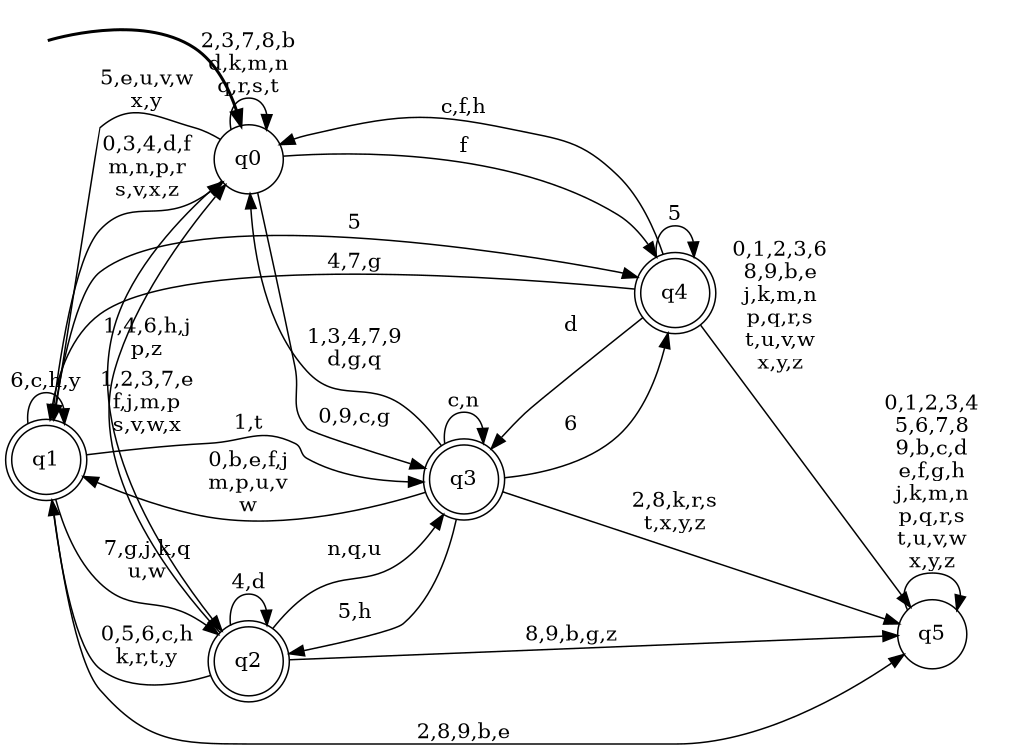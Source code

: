 digraph BlueStar {
__start0 [style = invis, shape = none, label = "", width = 0, height = 0];

rankdir=LR;
size="8,5";

s0 [style="filled", color="black", fillcolor="white" shape="circle", label="q0"];
s1 [style="rounded,filled", color="black", fillcolor="white" shape="doublecircle", label="q1"];
s2 [style="rounded,filled", color="black", fillcolor="white" shape="doublecircle", label="q2"];
s3 [style="rounded,filled", color="black", fillcolor="white" shape="doublecircle", label="q3"];
s4 [style="rounded,filled", color="black", fillcolor="white" shape="doublecircle", label="q4"];
s5 [style="filled", color="black", fillcolor="white" shape="circle", label="q5"];
subgraph cluster_main { 
	graph [pad=".75", ranksep="0.15", nodesep="0.15"];
	 style=invis; 
	__start0 -> s0 [penwidth=2];
}
s0 -> s0 [label="2,3,7,8,b\nd,k,m,n\nq,r,s,t"];
s0 -> s1 [label="5,e,u,v,w\nx,y"];
s0 -> s2 [label="1,4,6,h,j\np,z"];
s0 -> s3 [label="0,9,c,g"];
s0 -> s4 [label="f"];
s1 -> s0 [label="0,3,4,d,f\nm,n,p,r\ns,v,x,z"];
s1 -> s1 [label="6,c,h,y"];
s1 -> s2 [label="7,g,j,k,q\nu,w"];
s1 -> s3 [label="1,t"];
s1 -> s4 [label="5"];
s1 -> s5 [label="2,8,9,b,e"];
s2 -> s0 [label="1,2,3,7,e\nf,j,m,p\ns,v,w,x"];
s2 -> s1 [label="0,5,6,c,h\nk,r,t,y"];
s2 -> s2 [label="4,d"];
s2 -> s3 [label="n,q,u"];
s2 -> s5 [label="8,9,b,g,z"];
s3 -> s0 [label="1,3,4,7,9\nd,g,q"];
s3 -> s1 [label="0,b,e,f,j\nm,p,u,v\nw"];
s3 -> s2 [label="5,h"];
s3 -> s3 [label="c,n"];
s3 -> s4 [label="6"];
s3 -> s5 [label="2,8,k,r,s\nt,x,y,z"];
s4 -> s0 [label="c,f,h"];
s4 -> s1 [label="4,7,g"];
s4 -> s3 [label="d"];
s4 -> s4 [label="5"];
s4 -> s5 [label="0,1,2,3,6\n8,9,b,e\nj,k,m,n\np,q,r,s\nt,u,v,w\nx,y,z"];
s5 -> s5 [label="0,1,2,3,4\n5,6,7,8\n9,b,c,d\ne,f,g,h\nj,k,m,n\np,q,r,s\nt,u,v,w\nx,y,z"];

}